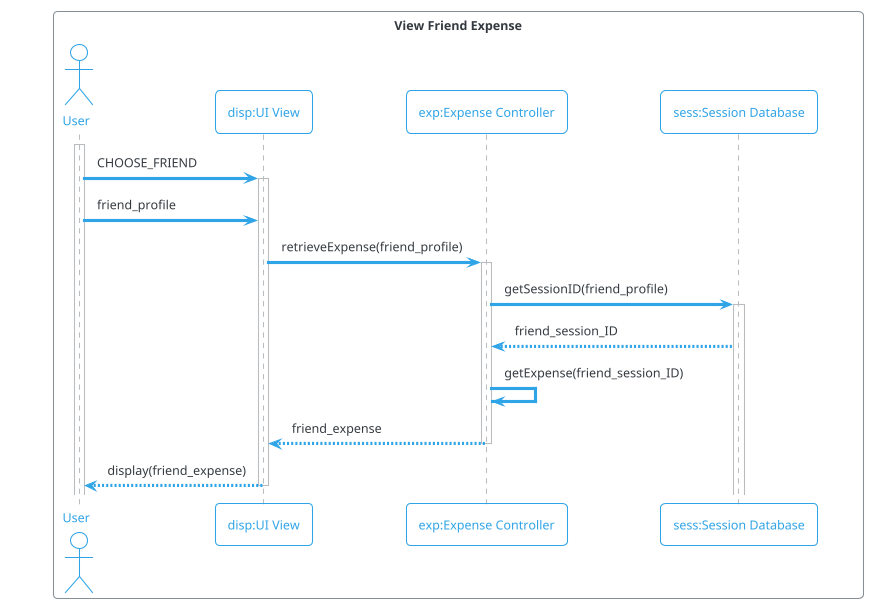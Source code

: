 @startuml
!theme cerulean-outline
box "View Friend Expense"
actor "User" as user
participant "disp:UI View" as disp
participant "exp:Expense Controller" as exp
participant "sess:Session Database" as sess
end box
activate user
user -> disp ++ : CHOOSE_FRIEND
user -> disp : friend_profile
disp -> exp ++ : retrieveExpense(friend_profile)
exp -> sess ++ : getSessionID(friend_profile)
sess --> exp : friend_session_ID
exp -> exp : getExpense(friend_session_ID)
exp --> disp -- : friend_expense
disp --> user -- : display(friend_expense)
@enduml